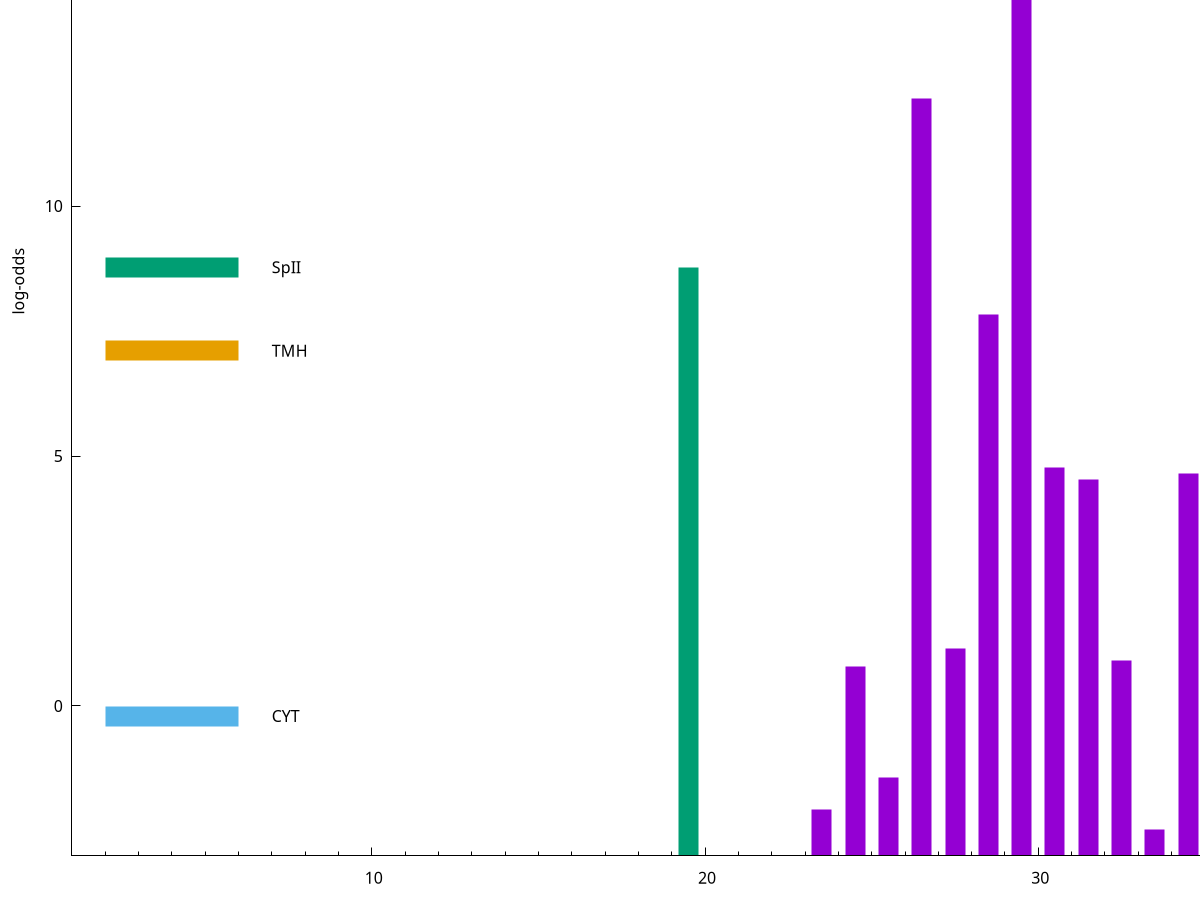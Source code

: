 set title "LipoP predictions for SRR4017890.gff"
set size 2., 1.4
set xrange [1:70] 
set mxtics 10
set yrange [-3:20]
set y2range [0:23]
set ylabel "log-odds"
set term postscript eps color solid "Helvetica" 30
set output "SRR4017890.gff7.eps"
set arrow from 2,14.6013 to 6,14.6013 nohead lt 1 lw 20
set label "SpI" at 7,14.6013
set arrow from 2,8.77731 to 6,8.77731 nohead lt 2 lw 20
set label "SpII" at 7,8.77731
set arrow from 2,7.10766 to 6,7.10766 nohead lt 4 lw 20
set label "TMH" at 7,7.10766
set arrow from 2,-0.200913 to 6,-0.200913 nohead lt 3 lw 20
set label "CYT" at 7,-0.200913
set arrow from 2,14.6013 to 6,14.6013 nohead lt 1 lw 20
set label "SpI" at 7,14.6013
# NOTE: The scores below are the log-odds scores with the threshold
# NOTE: subtracted (a hack to make gnuplot make the histogram all
# NOTE: look nice).
plot "-" axes x1y2 title "" with impulses lt 2 lw 20, "-" axes x1y2 title "" with impulses lt 1 lw 20
19.500000 11.777310
e
29.500000 17.286900
26.500000 15.152300
28.500000 10.828090
30.500000 7.771400
34.500000 7.641180
31.500000 7.527980
37.500000 5.514980
27.500000 4.158570
32.500000 3.913348
24.500000 3.789644
25.500000 1.578630
35.500000 1.205810
23.500000 0.927770
33.500000 0.524430
e
exit
